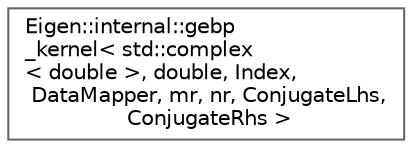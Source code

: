 digraph "Graphical Class Hierarchy"
{
 // LATEX_PDF_SIZE
  bgcolor="transparent";
  edge [fontname=Helvetica,fontsize=10,labelfontname=Helvetica,labelfontsize=10];
  node [fontname=Helvetica,fontsize=10,shape=box,height=0.2,width=0.4];
  rankdir="LR";
  Node0 [id="Node000000",label="Eigen::internal::gebp\l_kernel\< std::complex\l\< double \>, double, Index,\l DataMapper, mr, nr, ConjugateLhs,\l ConjugateRhs \>",height=0.2,width=0.4,color="grey40", fillcolor="white", style="filled",URL="$structEigen_1_1internal_1_1gebp__kernel_3_01std_1_1complex_3_01double_01_4_00_01double_00_01Indef9a1a145e1376b04d999eacc1be09401.html",tooltip=" "];
}
